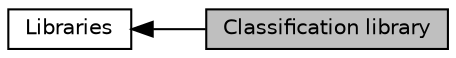 digraph "Classification library"
{
  edge [fontname="Helvetica",fontsize="10",labelfontname="Helvetica",labelfontsize="10"];
  node [fontname="Helvetica",fontsize="10",shape=record];
  rankdir=LR;
  Node0 [label="Classification library",height=0.2,width=0.4,color="black", fillcolor="grey75", style="filled", fontcolor="black"];
  Node1 [label="Libraries",height=0.2,width=0.4,color="black", fillcolor="white", style="filled",URL="$group__Libraries.html"];
  Node1->Node0 [shape=plaintext, dir="back", style="solid"];
}
